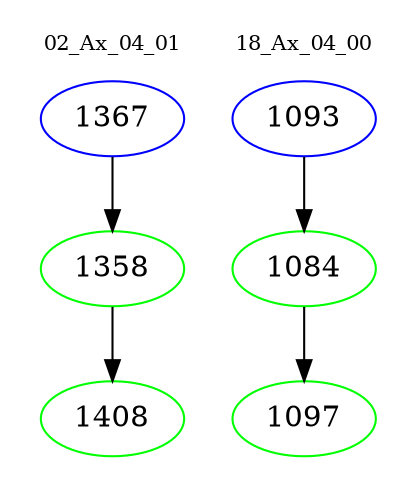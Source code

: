 digraph{
subgraph cluster_0 {
color = white
label = "02_Ax_04_01";
fontsize=10;
T0_1367 [label="1367", color="blue"]
T0_1367 -> T0_1358 [color="black"]
T0_1358 [label="1358", color="green"]
T0_1358 -> T0_1408 [color="black"]
T0_1408 [label="1408", color="green"]
}
subgraph cluster_1 {
color = white
label = "18_Ax_04_00";
fontsize=10;
T1_1093 [label="1093", color="blue"]
T1_1093 -> T1_1084 [color="black"]
T1_1084 [label="1084", color="green"]
T1_1084 -> T1_1097 [color="black"]
T1_1097 [label="1097", color="green"]
}
}
